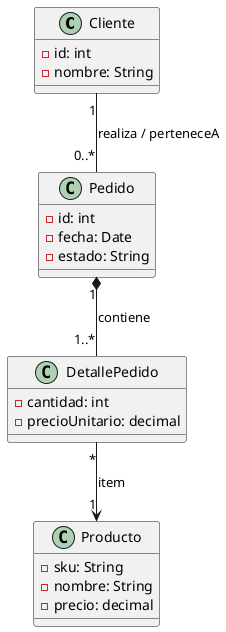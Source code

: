 @startuml
' Dominio tienda online: Cliente, Pedido, DetallePedido, Producto

class Cliente {
  - id: int
  - nombre: String
}

class Pedido {
  - id: int
  - fecha: Date
  - estado: String
}

class DetallePedido {
  - cantidad: int
  - precioUnitario: decimal
}

class Producto {
  - sku: String
  - nombre: String
  - precio: decimal
}

' Asociación Cliente–Pedido (1 a muchos)
Cliente "1" -- "0..*" Pedido : realiza / perteneceA

' Composición Pedido–DetallePedido (el detalle no existe sin su pedido)
Pedido "1" *-- "1..*" DetallePedido : contiene

' Asociación DetallePedido–Producto (cada detalle referencia un producto)
DetallePedido "*" --> "1" Producto : item

@enduml
